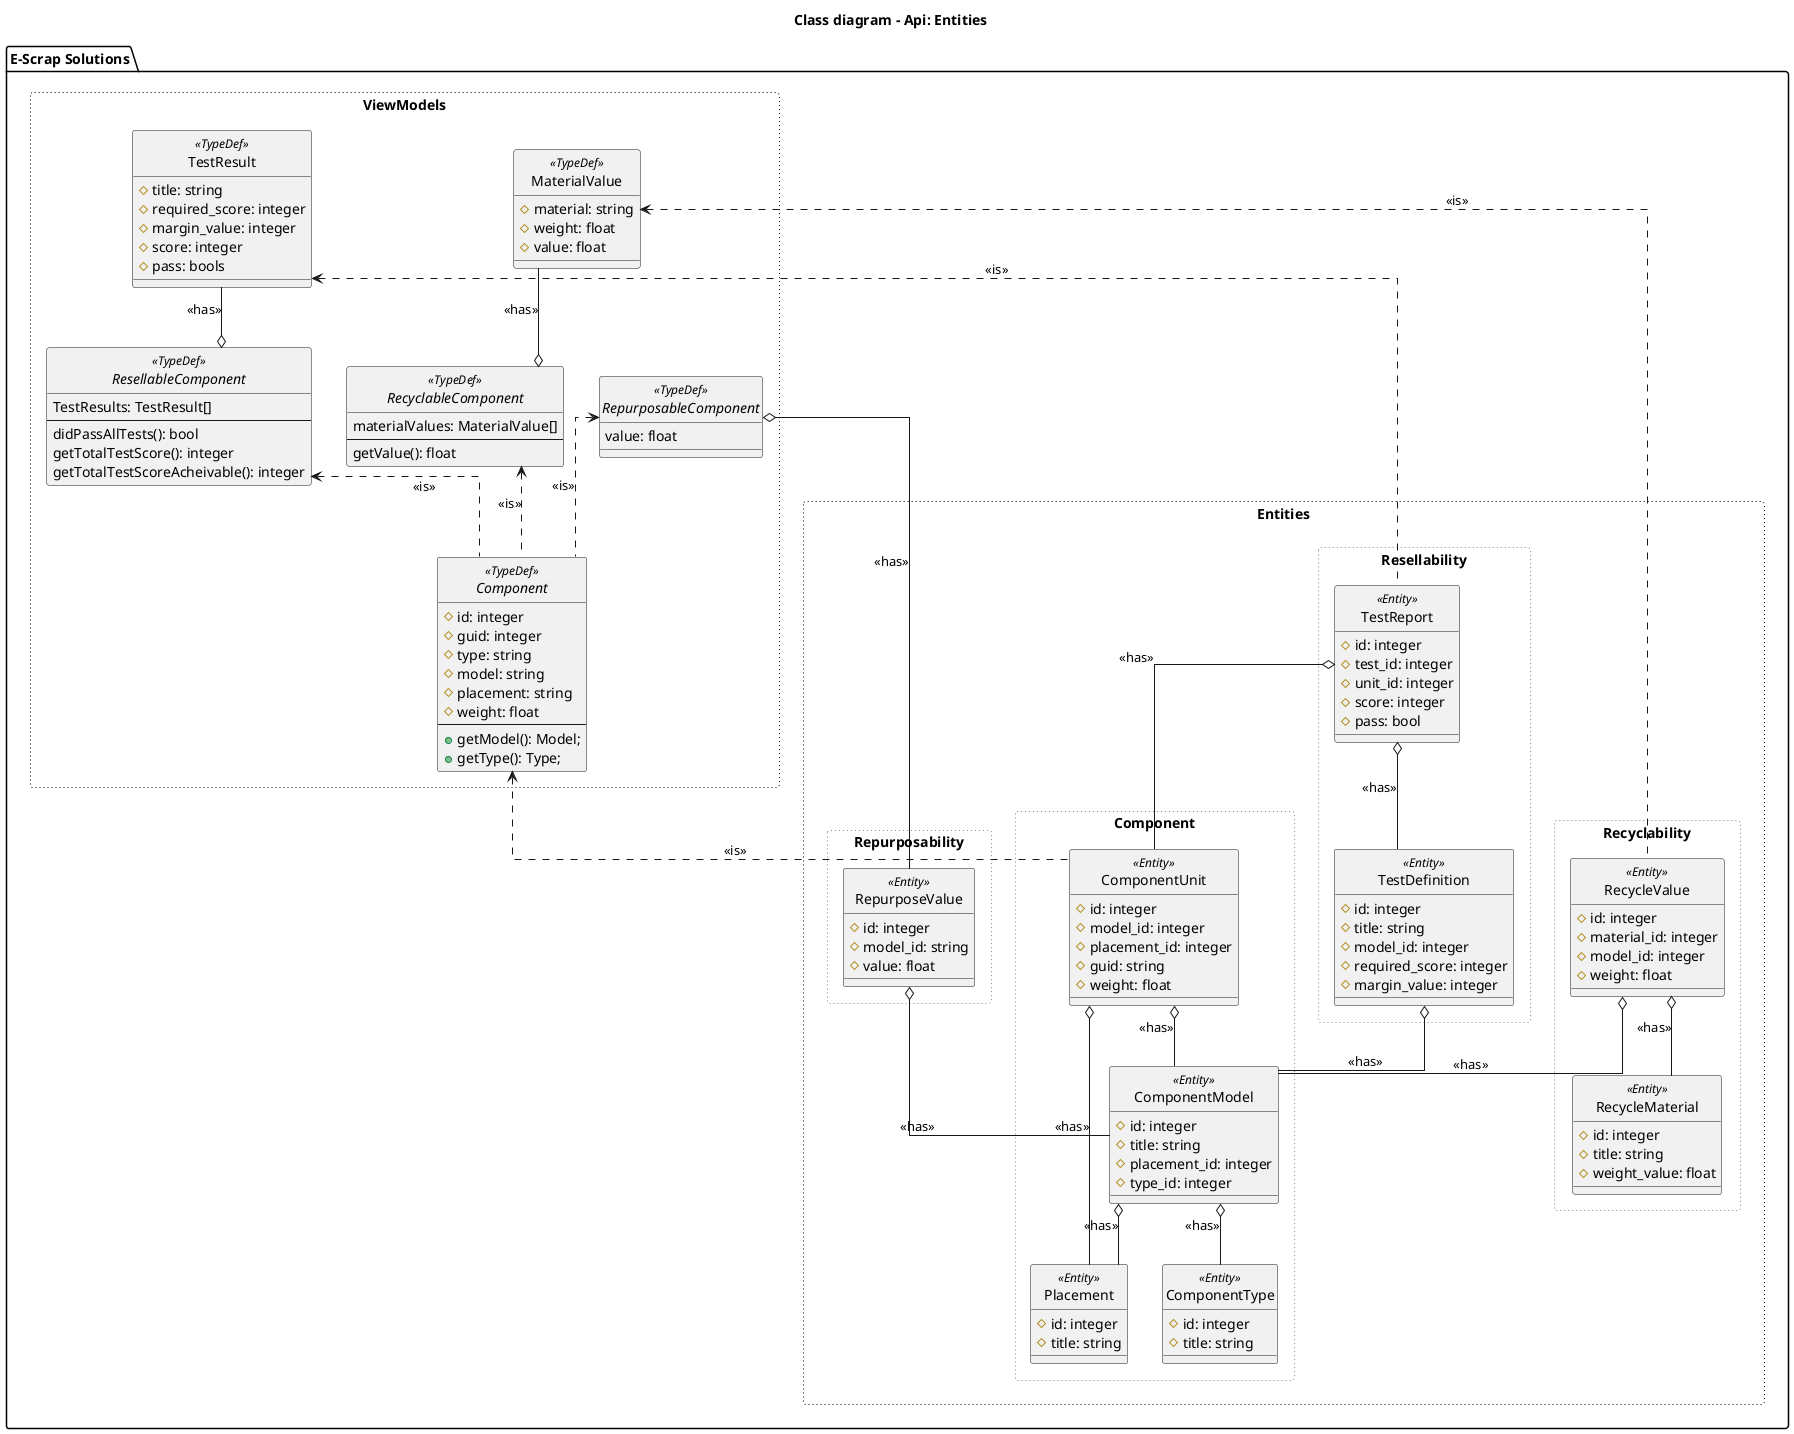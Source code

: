 @startuml Class diagram - Api: Entities

title "Class diagram - Api: Entities"

skinparam groupInheritance 2
hide circle
skinparam linetype ortho


'left to right direction

package "E-Scrap Solutions" {
    package "Entities" <<Rectangle>> #line.dotted:black;header:grey {
        package "Component" <<Rectangle>> #line.dotted:grey;header:grey {
            entity Placement <<Entity>> {
                #id: integer
                #title: string
            }
            entity ComponentUnit <<Entity>> {
                #id: integer
                #model_id: integer
                #placement_id: integer
                #guid: string
                #weight: float
            }
            entity ComponentModel <<Entity>> {
                #id: integer
                #title: string
                #placement_id: integer
                #type_id: integer
            }
            entity ComponentType <<Entity>> {
                #id: integer
                #title: string
            }
            ComponentModel o-- Placement: "<<has>>"
            ComponentUnit o-- ComponentModel: "<<has>>"
            ComponentModel o-- ComponentType: "<<has>>"
            ComponentUnit o-- Placement: "<<has>>"
        }
        package "Resellability" <<Rectangle>> #line.dotted:grey;header:grey {
            entity TestDefinition <<Entity>> {
                #id: integer
                #title: string
                #model_id: integer
                #required_score: integer
                #margin_value: integer
            }
            entity TestReport <<Entity>> {
                #id: integer
                #test_id: integer
                #unit_id: integer
                #score: integer
                #pass: bool
            }
            TestReport o-- ComponentUnit: "<<has>>"
            TestDefinition o-- ComponentModel: "<<has>>"
            TestReport o-- TestDefinition: "<<has>>"
        }
        package "Recyclability" <<Rectangle>> #line.dotted:grey;header:grey {
            entity RecycleValue <<Entity>> {
                #id: integer
                #material_id: integer
                #model_id: integer
                #weight: float
            }
            entity RecycleMaterial <<Entity>> {
                #id: integer
                #title: string
                #weight_value: float
            }
            RecycleValue o-- RecycleMaterial: "<<has>>"
            RecycleValue o-- ComponentModel: "<<has>>"
        }
        package "Repurposability" <<Rectangle>>  #line.dotted:grey;header:grey {
            entity RepurposeValue <<Entity>> {
                #id: integer
                #model_id: string
                #value: float
            }
            RepurposeValue o-- ComponentModel: "<<has>>"
        }
    }
    package "ViewModels" <<Rectangle>> #line.dotted:black;header:grey {
        struct TestResult <<TypeDef>> {
            #title: string
            #required_score: integer
            #margin_value: integer
            #score: integer
            #pass: bools
        }
        struct MaterialValue <<TypeDef>> {
            #material: string
            #weight: float
            #value: float
        }
        abstract ResellableComponent <<TypeDef>> {
            TestResults: TestResult[]
            ---
            didPassAllTests(): bool
            getTotalTestScore(): integer
            getTotalTestScoreAcheivable(): integer
        }
        abstract RecyclableComponent <<TypeDef>> {
            materialValues: MaterialValue[]
            ---
            getValue(): float
        }
        abstract RepurposableComponent <<TypeDef>> {
            value: float
        }
        abstract Component <<TypeDef>> {
            #id: integer
            #guid: integer
            #type: string
            #model: string
            #placement: string
            #weight: float
            ---
            +getModel(): Model;
            +getType(): Type;
        }


        MaterialValue <.. RecycleValue: "<<is>>"
        MaterialValue --o RecyclableComponent: "<<has>>"

        TestResult <.. TestReport: "<<is>>"
        TestResult --o ResellableComponent: "<<has>>"
        
        RepurposableComponent o-- RepurposeValue: "<<has>>"

        RecyclableComponent <.. Component: "<<is>>"
        ResellableComponent <.. Component: "<<is>>"
        RepurposableComponent <.. Component: "<<is>>"
        Component <.. ComponentUnit: "<<is>>"
    }
}
@enduml